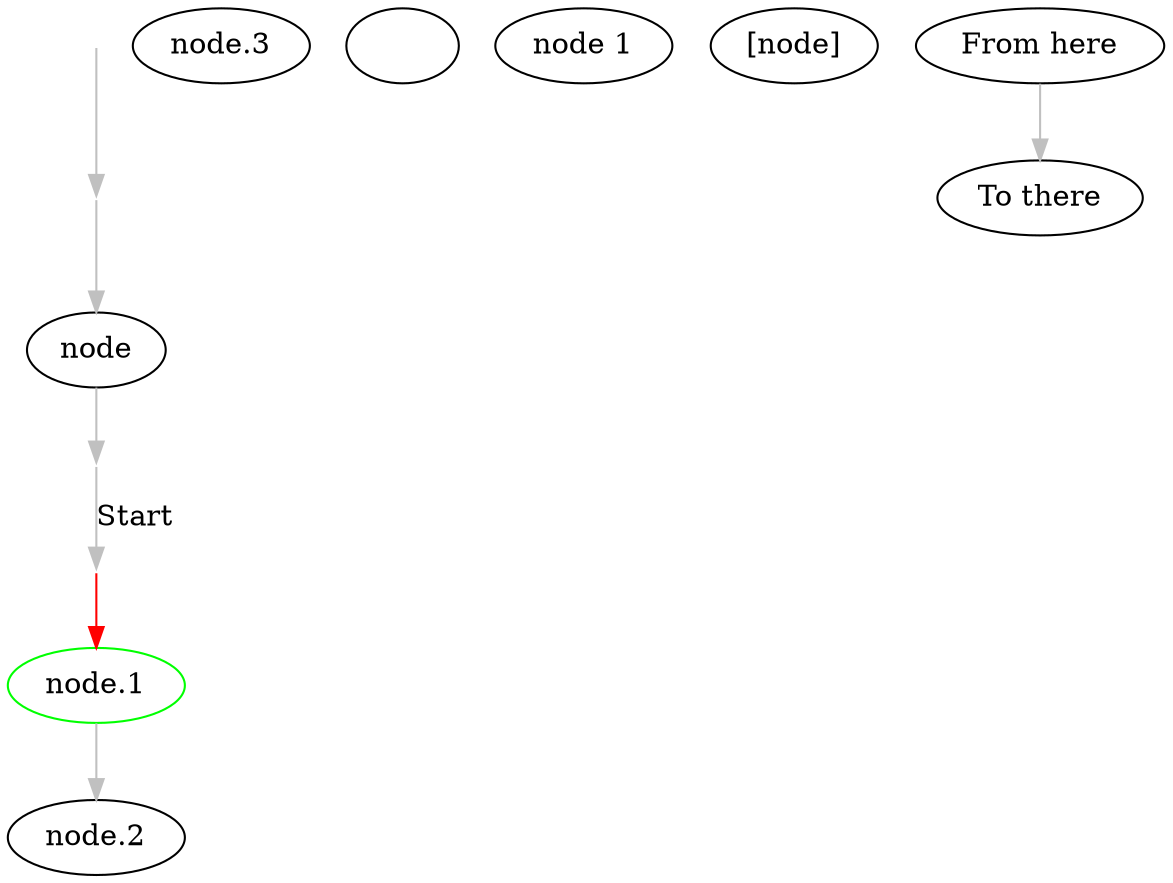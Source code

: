 digraph Perl
{
graph [ rankdir="TB" ]
node [ shape="oval" ]
edge [ color="grey" ]
"33" [ color="invis" label="" shape="point" width="0" ]
"40" [ color="invis" label="" shape="point" width="0" ]
"node"
"47" [ color="invis" label="" shape="point" width="0" ]
"54" [ color="invis" label="" shape="point" width="0" ]
"node.1" [ color="green" ]
"node.2"
"node.3"
""
"node 1"
"\[node\]"
"From here"
"To there"
"33" -> "40"
"40" -> "node"
"node" -> "47"
"47" -> "54" [ label="Start" ]
"54" -> "node.1" [ color="red" ]
"node.1" -> "node.2"
"From here" -> "To there"
}
